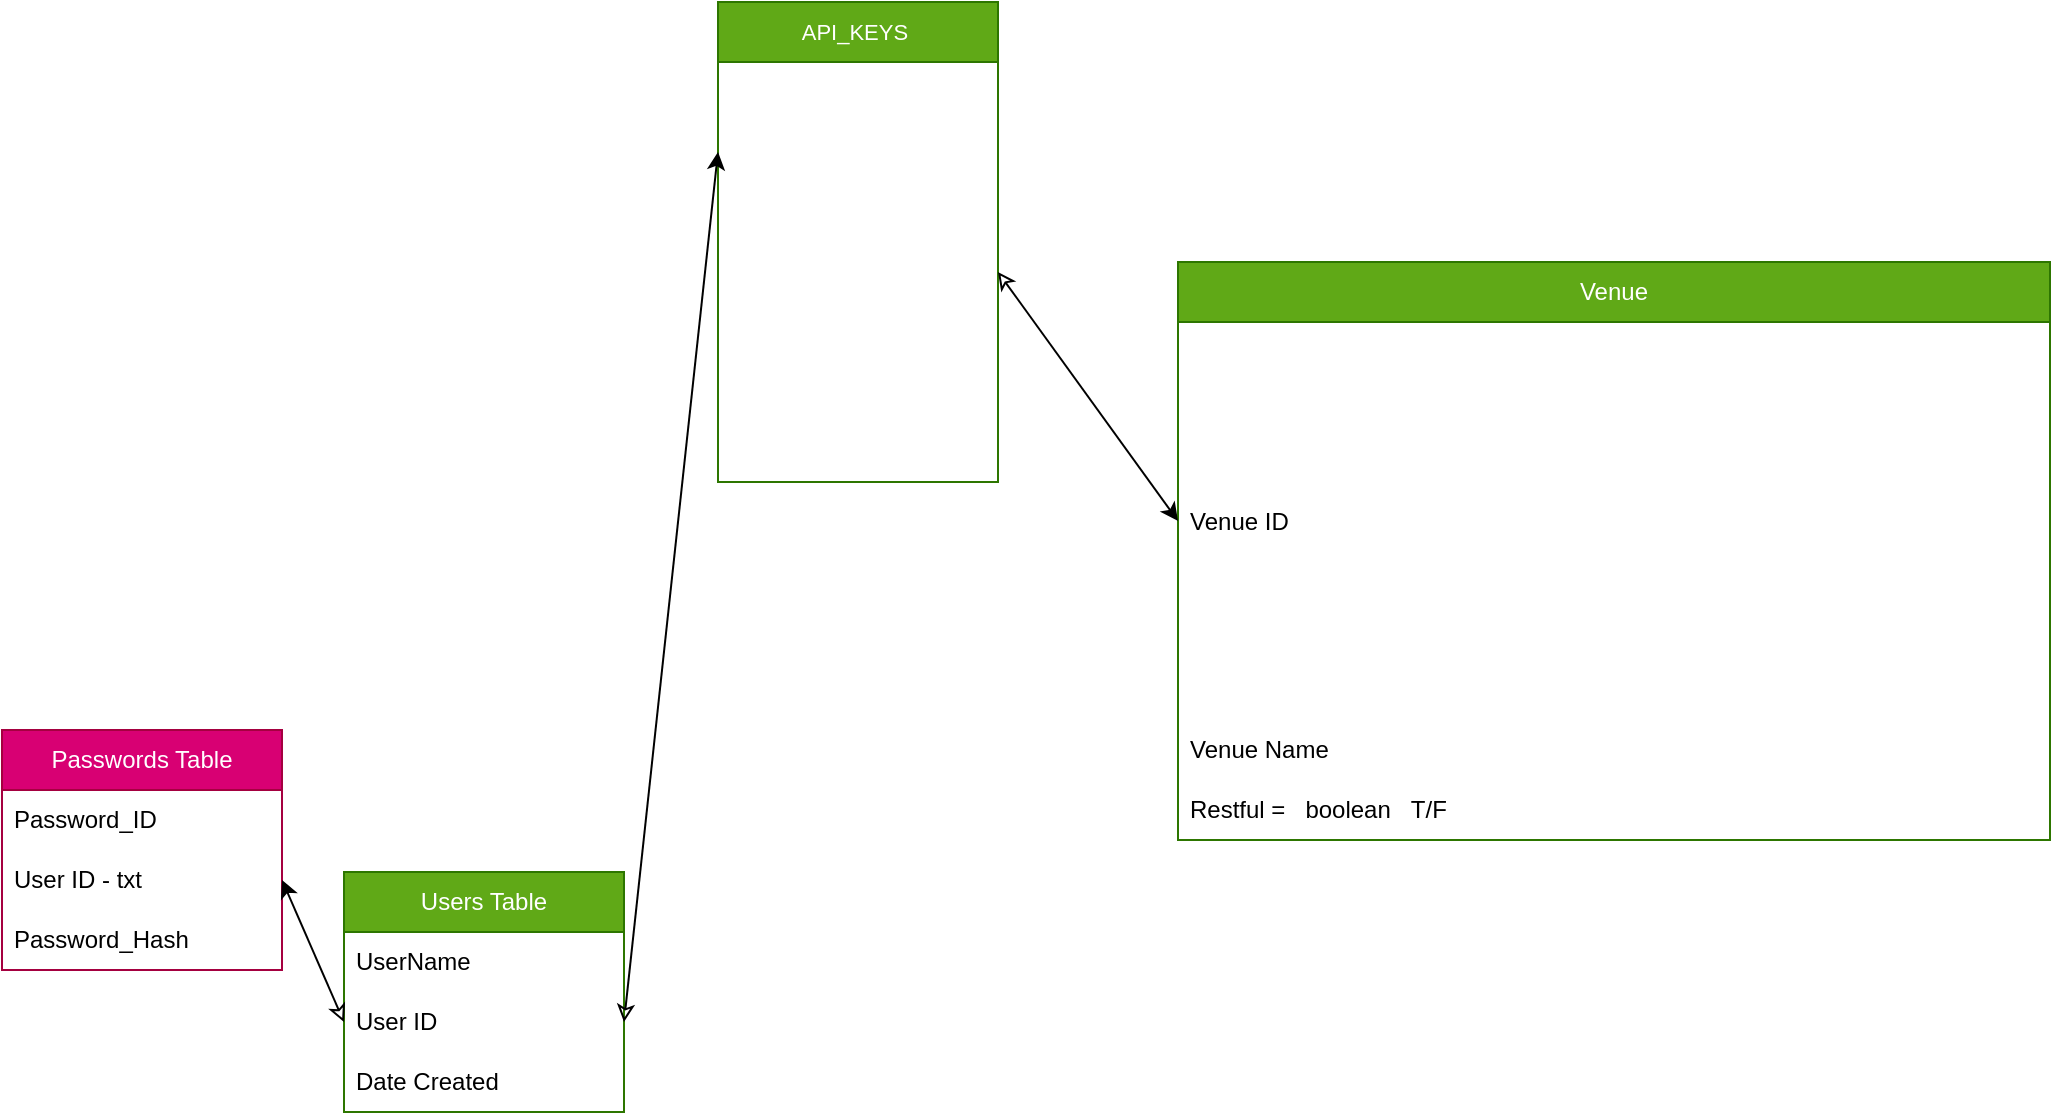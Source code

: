 <mxfile version="24.6.4" type="device" pages="2">
  <diagram name="User_Tables" id="LEtaXQruBIYAUQZ-xEg8">
    <mxGraphModel dx="1714" dy="1311" grid="0" gridSize="10" guides="1" tooltips="1" connect="1" arrows="1" fold="1" page="0" pageScale="1" pageWidth="850" pageHeight="1100" math="0" shadow="0">
      <root>
        <mxCell id="0" />
        <mxCell id="1" parent="0" />
        <mxCell id="2zbc8BRfjaHYRC12Kkl_-1" value="Users Table" style="swimlane;fontStyle=0;childLayout=stackLayout;horizontal=1;startSize=30;horizontalStack=0;resizeParent=1;resizeParentMax=0;resizeLast=0;collapsible=1;marginBottom=0;whiteSpace=wrap;html=1;fillColor=#60a917;fontColor=#ffffff;strokeColor=#2D7600;" vertex="1" parent="1">
          <mxGeometry x="211" y="103" width="140" height="120" as="geometry" />
        </mxCell>
        <mxCell id="2zbc8BRfjaHYRC12Kkl_-2" value="UserName&amp;nbsp;" style="text;strokeColor=none;fillColor=none;align=left;verticalAlign=middle;spacingLeft=4;spacingRight=4;overflow=hidden;points=[[0,0.5],[1,0.5]];portConstraint=eastwest;rotatable=0;whiteSpace=wrap;html=1;" vertex="1" parent="2zbc8BRfjaHYRC12Kkl_-1">
          <mxGeometry y="30" width="140" height="30" as="geometry" />
        </mxCell>
        <mxCell id="2zbc8BRfjaHYRC12Kkl_-3" value="User ID&amp;nbsp;&amp;nbsp;" style="text;strokeColor=none;fillColor=none;align=left;verticalAlign=middle;spacingLeft=4;spacingRight=4;overflow=hidden;points=[[0,0.5],[1,0.5]];portConstraint=eastwest;rotatable=0;whiteSpace=wrap;html=1;" vertex="1" parent="2zbc8BRfjaHYRC12Kkl_-1">
          <mxGeometry y="60" width="140" height="30" as="geometry" />
        </mxCell>
        <mxCell id="2zbc8BRfjaHYRC12Kkl_-4" value="Date Created" style="text;strokeColor=none;fillColor=none;align=left;verticalAlign=middle;spacingLeft=4;spacingRight=4;overflow=hidden;points=[[0,0.5],[1,0.5]];portConstraint=eastwest;rotatable=0;whiteSpace=wrap;html=1;" vertex="1" parent="2zbc8BRfjaHYRC12Kkl_-1">
          <mxGeometry y="90" width="140" height="30" as="geometry" />
        </mxCell>
        <mxCell id="2zbc8BRfjaHYRC12Kkl_-5" value="Passwords Table" style="swimlane;fontStyle=0;childLayout=stackLayout;horizontal=1;startSize=30;horizontalStack=0;resizeParent=1;resizeParentMax=0;resizeLast=0;collapsible=1;marginBottom=0;whiteSpace=wrap;html=1;fillColor=#d80073;fontColor=#ffffff;strokeColor=#A50040;" vertex="1" parent="1">
          <mxGeometry x="40" y="32" width="140" height="120" as="geometry" />
        </mxCell>
        <mxCell id="f3TSixCmg_CiIFdUKD5o-5" value="Password_ID" style="text;strokeColor=none;fillColor=none;align=left;verticalAlign=middle;spacingLeft=4;spacingRight=4;overflow=hidden;points=[[0,0.5],[1,0.5]];portConstraint=eastwest;rotatable=0;whiteSpace=wrap;html=1;" vertex="1" parent="2zbc8BRfjaHYRC12Kkl_-5">
          <mxGeometry y="30" width="140" height="30" as="geometry" />
        </mxCell>
        <mxCell id="2zbc8BRfjaHYRC12Kkl_-6" value="User ID - txt" style="text;strokeColor=none;fillColor=none;align=left;verticalAlign=middle;spacingLeft=4;spacingRight=4;overflow=hidden;points=[[0,0.5],[1,0.5]];portConstraint=eastwest;rotatable=0;whiteSpace=wrap;html=1;" vertex="1" parent="2zbc8BRfjaHYRC12Kkl_-5">
          <mxGeometry y="60" width="140" height="30" as="geometry" />
        </mxCell>
        <mxCell id="2zbc8BRfjaHYRC12Kkl_-7" value="Password_Hash" style="text;strokeColor=none;fillColor=none;align=left;verticalAlign=middle;spacingLeft=4;spacingRight=4;overflow=hidden;points=[[0,0.5],[1,0.5]];portConstraint=eastwest;rotatable=0;whiteSpace=wrap;html=1;" vertex="1" parent="2zbc8BRfjaHYRC12Kkl_-5">
          <mxGeometry y="90" width="140" height="30" as="geometry" />
        </mxCell>
        <mxCell id="2zbc8BRfjaHYRC12Kkl_-9" style="rounded=0;orthogonalLoop=1;jettySize=auto;html=1;exitX=0;exitY=0.5;exitDx=0;exitDy=0;startArrow=classic;startFill=0;entryX=1;entryY=0.5;entryDx=0;entryDy=0;" edge="1" parent="1" source="2zbc8BRfjaHYRC12Kkl_-3" target="2zbc8BRfjaHYRC12Kkl_-6">
          <mxGeometry relative="1" as="geometry" />
        </mxCell>
        <mxCell id="f3TSixCmg_CiIFdUKD5o-1" value="API_KEYS&amp;nbsp;" style="swimlane;fontStyle=0;childLayout=stackLayout;horizontal=1;startSize=30;horizontalStack=0;resizeParent=1;resizeParentMax=0;resizeLast=0;collapsible=1;marginBottom=0;whiteSpace=wrap;html=1;strokeColor=#2D7600;align=center;verticalAlign=middle;fontFamily=Helvetica;fontSize=11;fontColor=#ffffff;labelBackgroundColor=none;fillColor=#60a917;" vertex="1" parent="1">
          <mxGeometry x="398" y="-332" width="140" height="240" as="geometry" />
        </mxCell>
        <mxCell id="f3TSixCmg_CiIFdUKD5o-2" value="Key_ID" style="text;strokeColor=none;fillColor=none;align=left;verticalAlign=middle;spacingLeft=4;spacingRight=4;overflow=hidden;points=[[0,0.5],[1,0.5]];portConstraint=eastwest;rotatable=0;whiteSpace=wrap;html=1;fontFamily=Helvetica;fontSize=11;fontColor=#ffffff;fontStyle=0;labelBackgroundColor=none;" vertex="1" parent="f3TSixCmg_CiIFdUKD5o-1">
          <mxGeometry y="30" width="140" height="30" as="geometry" />
        </mxCell>
        <mxCell id="f3TSixCmg_CiIFdUKD5o-6" value="User_ID" style="text;strokeColor=none;fillColor=none;align=left;verticalAlign=middle;spacingLeft=4;spacingRight=4;overflow=hidden;points=[[0,0.5],[1,0.5]];portConstraint=eastwest;rotatable=0;whiteSpace=wrap;html=1;fontFamily=Helvetica;fontSize=11;fontColor=#ffffff;fontStyle=0;labelBackgroundColor=none;" vertex="1" parent="f3TSixCmg_CiIFdUKD5o-1">
          <mxGeometry y="60" width="140" height="30" as="geometry" />
        </mxCell>
        <mxCell id="BBq5MLBcfkAXTqhj2JcU-15" value="Venue Name" style="text;strokeColor=none;fillColor=none;align=left;verticalAlign=middle;spacingLeft=4;spacingRight=4;overflow=hidden;points=[[0,0.5],[1,0.5]];portConstraint=eastwest;rotatable=0;whiteSpace=wrap;html=1;fontFamily=Helvetica;fontSize=11;fontColor=#ffffff;fontStyle=0;labelBackgroundColor=none;" vertex="1" parent="f3TSixCmg_CiIFdUKD5o-1">
          <mxGeometry y="90" width="140" height="30" as="geometry" />
        </mxCell>
        <mxCell id="f3TSixCmg_CiIFdUKD5o-3" value="Venue ID" style="text;strokeColor=none;fillColor=none;align=left;verticalAlign=middle;spacingLeft=4;spacingRight=4;overflow=hidden;points=[[0,0.5],[1,0.5]];portConstraint=eastwest;rotatable=0;whiteSpace=wrap;html=1;fontFamily=Helvetica;fontSize=11;fontColor=#ffffff;fontStyle=0;labelBackgroundColor=none;" vertex="1" parent="f3TSixCmg_CiIFdUKD5o-1">
          <mxGeometry y="120" width="140" height="30" as="geometry" />
        </mxCell>
        <mxCell id="f3TSixCmg_CiIFdUKD5o-4" value="Account Email" style="text;strokeColor=none;fillColor=none;align=left;verticalAlign=middle;spacingLeft=4;spacingRight=4;overflow=hidden;points=[[0,0.5],[1,0.5]];portConstraint=eastwest;rotatable=0;whiteSpace=wrap;html=1;fontFamily=Helvetica;fontSize=11;fontColor=#ffffff;fontStyle=0;labelBackgroundColor=none;" vertex="1" parent="f3TSixCmg_CiIFdUKD5o-1">
          <mxGeometry y="150" width="140" height="30" as="geometry" />
        </mxCell>
        <mxCell id="f3TSixCmg_CiIFdUKD5o-8" value="Api_KEY" style="text;strokeColor=none;fillColor=none;align=left;verticalAlign=middle;spacingLeft=4;spacingRight=4;overflow=hidden;points=[[0,0.5],[1,0.5]];portConstraint=eastwest;rotatable=0;whiteSpace=wrap;html=1;fontFamily=Helvetica;fontSize=11;fontColor=#ffffff;fontStyle=0;labelBackgroundColor=none;" vertex="1" parent="f3TSixCmg_CiIFdUKD5o-1">
          <mxGeometry y="180" width="140" height="30" as="geometry" />
        </mxCell>
        <mxCell id="f3TSixCmg_CiIFdUKD5o-9" value="Api_key_PASSWORD" style="text;strokeColor=none;fillColor=none;align=left;verticalAlign=middle;spacingLeft=4;spacingRight=4;overflow=hidden;points=[[0,0.5],[1,0.5]];portConstraint=eastwest;rotatable=0;whiteSpace=wrap;html=1;fontFamily=Helvetica;fontSize=11;fontColor=#ffffff;fontStyle=0;labelBackgroundColor=none;" vertex="1" parent="f3TSixCmg_CiIFdUKD5o-1">
          <mxGeometry y="210" width="140" height="30" as="geometry" />
        </mxCell>
        <mxCell id="f3TSixCmg_CiIFdUKD5o-7" style="edgeStyle=none;shape=connector;rounded=0;orthogonalLoop=1;jettySize=auto;html=1;exitX=1;exitY=0.5;exitDx=0;exitDy=0;entryX=0;entryY=0.5;entryDx=0;entryDy=0;strokeColor=default;align=center;verticalAlign=middle;fontFamily=Helvetica;fontSize=11;fontColor=#ffffff;fontStyle=0;labelBackgroundColor=none;startArrow=classic;startFill=0;endArrow=classic;" edge="1" parent="1" source="2zbc8BRfjaHYRC12Kkl_-3" target="f3TSixCmg_CiIFdUKD5o-6">
          <mxGeometry relative="1" as="geometry" />
        </mxCell>
        <mxCell id="BBq5MLBcfkAXTqhj2JcU-1" value="Venue" style="swimlane;fontStyle=0;childLayout=stackLayout;horizontal=1;startSize=30;horizontalStack=0;resizeParent=1;resizeParentMax=0;resizeLast=0;collapsible=1;marginBottom=0;whiteSpace=wrap;html=1;fillColor=#60a917;fontColor=#ffffff;strokeColor=#2D7600;" vertex="1" parent="1">
          <mxGeometry x="628" y="-202" width="436" height="289" as="geometry" />
        </mxCell>
        <mxCell id="BBq5MLBcfkAXTqhj2JcU-2" value="Venue ID" style="text;align=left;verticalAlign=middle;spacingLeft=4;spacingRight=4;overflow=hidden;points=[[0,0.33,0,0,0],[0,0.5,0,0,0],[0,0.67,0,0,0],[1,0.33,0,0,0],[1,0.5,0,0,0],[1,0.67,0,0,0]];portConstraint=eastwest;rotatable=0;whiteSpace=wrap;html=1;" vertex="1" parent="BBq5MLBcfkAXTqhj2JcU-1">
          <mxGeometry y="30" width="436" height="199" as="geometry" />
        </mxCell>
        <mxCell id="BBq5MLBcfkAXTqhj2JcU-3" value="Venue Name" style="text;strokeColor=none;fillColor=none;align=left;verticalAlign=middle;spacingLeft=4;spacingRight=4;overflow=hidden;points=[[0,0.5],[1,0.5]];portConstraint=eastwest;rotatable=0;whiteSpace=wrap;html=1;" vertex="1" parent="BBq5MLBcfkAXTqhj2JcU-1">
          <mxGeometry y="229" width="436" height="30" as="geometry" />
        </mxCell>
        <mxCell id="BBq5MLBcfkAXTqhj2JcU-4" value="Restful =&amp;nbsp; &amp;nbsp;boolean&amp;nbsp; &amp;nbsp;T/F" style="text;strokeColor=none;fillColor=none;align=left;verticalAlign=middle;spacingLeft=4;spacingRight=4;overflow=hidden;points=[[0,0.5],[1,0.5]];portConstraint=eastwest;rotatable=0;whiteSpace=wrap;html=1;" vertex="1" parent="BBq5MLBcfkAXTqhj2JcU-1">
          <mxGeometry y="259" width="436" height="30" as="geometry" />
        </mxCell>
        <mxCell id="BBq5MLBcfkAXTqhj2JcU-16" style="edgeStyle=none;shape=connector;rounded=0;orthogonalLoop=1;jettySize=auto;html=1;exitX=1;exitY=0.5;exitDx=0;exitDy=0;entryX=0;entryY=0.5;entryDx=0;entryDy=0;strokeColor=default;align=center;verticalAlign=middle;fontFamily=Helvetica;fontSize=11;fontColor=#ffffff;fontStyle=0;labelBackgroundColor=none;startArrow=classic;startFill=0;endArrow=classic;" edge="1" parent="1" source="f3TSixCmg_CiIFdUKD5o-3" target="BBq5MLBcfkAXTqhj2JcU-2">
          <mxGeometry relative="1" as="geometry" />
        </mxCell>
      </root>
    </mxGraphModel>
  </diagram>
  <diagram id="_EtPwxO9e8-BhAq0Pg7P" name="Market Data">
    <mxGraphModel dx="1288" dy="751" grid="0" gridSize="10" guides="1" tooltips="1" connect="1" arrows="1" fold="1" page="0" pageScale="1" pageWidth="850" pageHeight="1100" math="0" shadow="0">
      <root>
        <mxCell id="0" />
        <mxCell id="1" parent="0" />
        <mxCell id="EDeCTrOnblulSj0Fe5d9-10" style="rounded=0;orthogonalLoop=1;jettySize=auto;html=1;exitX=0;exitY=0.5;exitDx=0;exitDy=0;entryX=1;entryY=0.5;entryDx=0;entryDy=0;startArrow=classic;startFill=0;" edge="1" parent="1" target="EDeCTrOnblulSj0Fe5d9-6">
          <mxGeometry relative="1" as="geometry">
            <mxPoint x="235" y="132" as="sourcePoint" />
          </mxGeometry>
        </mxCell>
        <mxCell id="EDeCTrOnblulSj0Fe5d9-25" style="edgeStyle=none;shape=connector;rounded=0;orthogonalLoop=1;jettySize=auto;html=1;exitX=1;exitY=0.5;exitDx=0;exitDy=0;entryX=0;entryY=0.5;entryDx=0;entryDy=0;strokeColor=default;align=center;verticalAlign=middle;fontFamily=Helvetica;fontSize=11;fontColor=#ffffff;fontStyle=0;labelBackgroundColor=none;startArrow=classic;startFill=0;endArrow=classic;" edge="1" parent="1" source="EDeCTrOnblulSj0Fe5d9-22">
          <mxGeometry relative="1" as="geometry">
            <mxPoint x="235" y="132" as="targetPoint" />
          </mxGeometry>
        </mxCell>
        <mxCell id="rDgjy8x1F53KUDff8-lO-1" value="List" style="swimlane;fontStyle=0;childLayout=stackLayout;horizontal=1;startSize=30;horizontalStack=0;resizeParent=1;resizeParentMax=0;resizeLast=0;collapsible=1;marginBottom=0;whiteSpace=wrap;html=1;strokeColor=#2D7600;align=center;verticalAlign=middle;fontFamily=Helvetica;fontSize=11;fontColor=#ffffff;labelBackgroundColor=none;fillColor=#60a917;" vertex="1" parent="1">
          <mxGeometry x="93" width="140" height="120" as="geometry" />
        </mxCell>
        <mxCell id="rDgjy8x1F53KUDff8-lO-2" value="Item 1" style="text;strokeColor=none;fillColor=none;align=left;verticalAlign=middle;spacingLeft=4;spacingRight=4;overflow=hidden;points=[[0,0.5],[1,0.5]];portConstraint=eastwest;rotatable=0;whiteSpace=wrap;html=1;fontFamily=Helvetica;fontSize=11;fontColor=#ffffff;fontStyle=0;labelBackgroundColor=none;" vertex="1" parent="rDgjy8x1F53KUDff8-lO-1">
          <mxGeometry y="30" width="140" height="30" as="geometry" />
        </mxCell>
        <mxCell id="rDgjy8x1F53KUDff8-lO-3" value="Item 2" style="text;strokeColor=none;fillColor=none;align=left;verticalAlign=middle;spacingLeft=4;spacingRight=4;overflow=hidden;points=[[0,0.5],[1,0.5]];portConstraint=eastwest;rotatable=0;whiteSpace=wrap;html=1;fontFamily=Helvetica;fontSize=11;fontColor=#ffffff;fontStyle=0;labelBackgroundColor=none;" vertex="1" parent="rDgjy8x1F53KUDff8-lO-1">
          <mxGeometry y="60" width="140" height="30" as="geometry" />
        </mxCell>
        <mxCell id="rDgjy8x1F53KUDff8-lO-4" value="Item 3" style="text;strokeColor=none;fillColor=none;align=left;verticalAlign=middle;spacingLeft=4;spacingRight=4;overflow=hidden;points=[[0,0.5],[1,0.5]];portConstraint=eastwest;rotatable=0;whiteSpace=wrap;html=1;fontFamily=Helvetica;fontSize=11;fontColor=#ffffff;fontStyle=0;labelBackgroundColor=none;" vertex="1" parent="rDgjy8x1F53KUDff8-lO-1">
          <mxGeometry y="90" width="140" height="30" as="geometry" />
        </mxCell>
      </root>
    </mxGraphModel>
  </diagram>
</mxfile>
